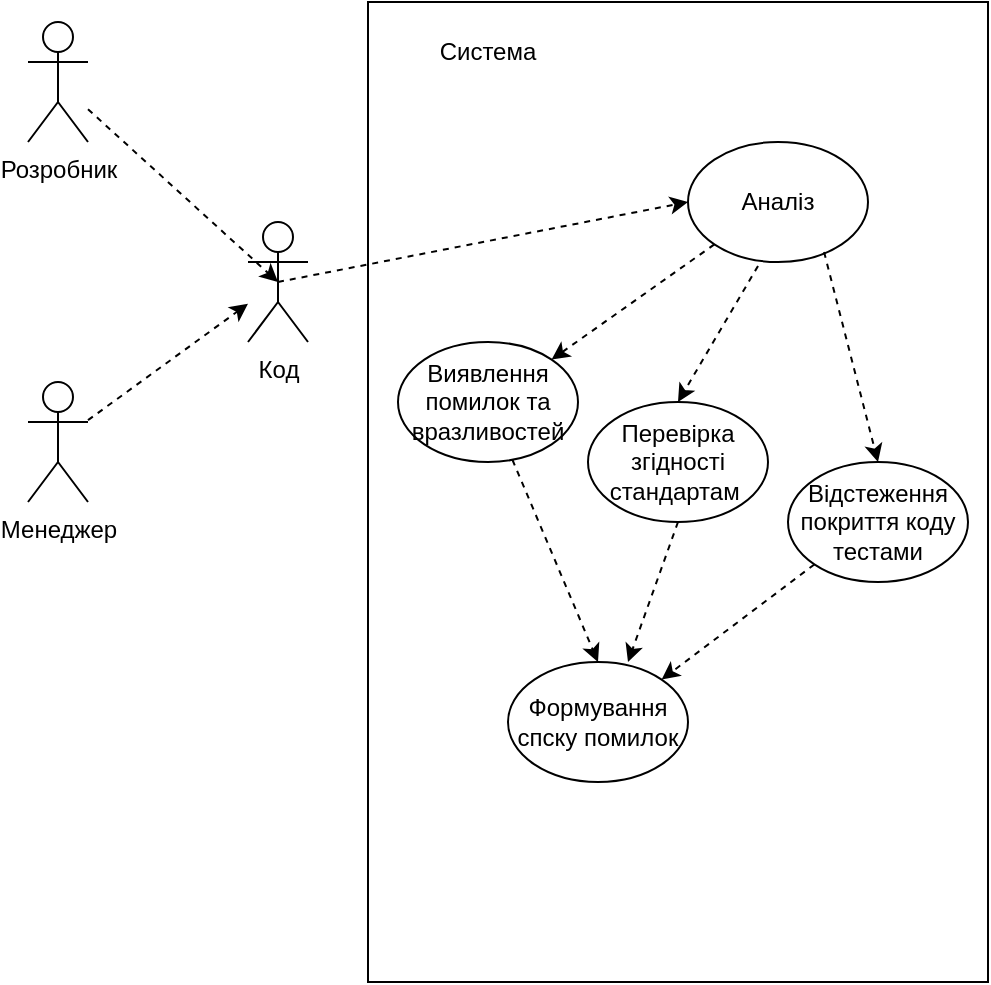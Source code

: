 <mxfile version="22.1.11" type="device">
  <diagram name="Страница — 1" id="PxV-aLQnVu3vg3B-8tzA">
    <mxGraphModel dx="1539" dy="736" grid="1" gridSize="10" guides="1" tooltips="1" connect="1" arrows="1" fold="1" page="1" pageScale="1" pageWidth="827" pageHeight="1169" math="0" shadow="0">
      <root>
        <mxCell id="0" />
        <mxCell id="1" parent="0" />
        <mxCell id="9vtQVfZT3yNT-jPrZv7b-1" value="Розробник&lt;br&gt;" style="shape=umlActor;verticalLabelPosition=bottom;verticalAlign=top;html=1;outlineConnect=0;" vertex="1" parent="1">
          <mxGeometry x="10" y="180" width="30" height="60" as="geometry" />
        </mxCell>
        <mxCell id="9vtQVfZT3yNT-jPrZv7b-5" value="" style="rounded=0;whiteSpace=wrap;html=1;" vertex="1" parent="1">
          <mxGeometry x="180" y="170" width="310" height="490" as="geometry" />
        </mxCell>
        <mxCell id="9vtQVfZT3yNT-jPrZv7b-15" value="Система" style="text;html=1;strokeColor=none;fillColor=none;align=center;verticalAlign=middle;whiteSpace=wrap;rounded=0;" vertex="1" parent="1">
          <mxGeometry x="210" y="180" width="60" height="30" as="geometry" />
        </mxCell>
        <mxCell id="9vtQVfZT3yNT-jPrZv7b-18" value="Менеджер" style="shape=umlActor;verticalLabelPosition=bottom;verticalAlign=top;html=1;outlineConnect=0;" vertex="1" parent="1">
          <mxGeometry x="10" y="360" width="30" height="60" as="geometry" />
        </mxCell>
        <mxCell id="9vtQVfZT3yNT-jPrZv7b-24" value="Код" style="shape=umlActor;verticalLabelPosition=bottom;verticalAlign=top;html=1;outlineConnect=0;" vertex="1" parent="1">
          <mxGeometry x="120" y="280" width="30" height="60" as="geometry" />
        </mxCell>
        <mxCell id="9vtQVfZT3yNT-jPrZv7b-25" value="" style="endArrow=classic;html=1;rounded=0;entryX=0.5;entryY=0.5;entryDx=0;entryDy=0;dashed=1;entryPerimeter=0;" edge="1" parent="1" source="9vtQVfZT3yNT-jPrZv7b-1" target="9vtQVfZT3yNT-jPrZv7b-24">
          <mxGeometry width="50" height="50" relative="1" as="geometry">
            <mxPoint x="310" y="305" as="sourcePoint" />
            <mxPoint x="310" y="340" as="targetPoint" />
          </mxGeometry>
        </mxCell>
        <mxCell id="9vtQVfZT3yNT-jPrZv7b-26" value="" style="endArrow=classic;html=1;rounded=0;dashed=1;" edge="1" parent="1" source="9vtQVfZT3yNT-jPrZv7b-18" target="9vtQVfZT3yNT-jPrZv7b-24">
          <mxGeometry width="50" height="50" relative="1" as="geometry">
            <mxPoint x="320" y="315" as="sourcePoint" />
            <mxPoint x="320" y="350" as="targetPoint" />
          </mxGeometry>
        </mxCell>
        <mxCell id="9vtQVfZT3yNT-jPrZv7b-27" value="Аналіз" style="ellipse;whiteSpace=wrap;html=1;" vertex="1" parent="1">
          <mxGeometry x="340" y="240" width="90" height="60" as="geometry" />
        </mxCell>
        <mxCell id="9vtQVfZT3yNT-jPrZv7b-28" value="Виявлення помилок та вразливостей" style="ellipse;whiteSpace=wrap;html=1;" vertex="1" parent="1">
          <mxGeometry x="195" y="340" width="90" height="60" as="geometry" />
        </mxCell>
        <mxCell id="9vtQVfZT3yNT-jPrZv7b-29" value="Відстеження покриття коду тестами" style="ellipse;whiteSpace=wrap;html=1;" vertex="1" parent="1">
          <mxGeometry x="390" y="400" width="90" height="60" as="geometry" />
        </mxCell>
        <mxCell id="9vtQVfZT3yNT-jPrZv7b-30" value="Перевірка згідності стандартам&amp;nbsp;" style="ellipse;whiteSpace=wrap;html=1;" vertex="1" parent="1">
          <mxGeometry x="290" y="370" width="90" height="60" as="geometry" />
        </mxCell>
        <mxCell id="9vtQVfZT3yNT-jPrZv7b-31" value="Формування спску помилок" style="ellipse;whiteSpace=wrap;html=1;" vertex="1" parent="1">
          <mxGeometry x="250" y="500" width="90" height="60" as="geometry" />
        </mxCell>
        <mxCell id="9vtQVfZT3yNT-jPrZv7b-32" value="" style="endArrow=classic;html=1;rounded=0;entryX=0;entryY=0.5;entryDx=0;entryDy=0;dashed=1;exitX=0.5;exitY=0.5;exitDx=0;exitDy=0;exitPerimeter=0;" edge="1" parent="1" source="9vtQVfZT3yNT-jPrZv7b-24" target="9vtQVfZT3yNT-jPrZv7b-27">
          <mxGeometry width="50" height="50" relative="1" as="geometry">
            <mxPoint x="70" y="180" as="sourcePoint" />
            <mxPoint x="165" y="266" as="targetPoint" />
          </mxGeometry>
        </mxCell>
        <mxCell id="9vtQVfZT3yNT-jPrZv7b-33" value="" style="endArrow=classic;html=1;rounded=0;entryX=1;entryY=0;entryDx=0;entryDy=0;dashed=1;exitX=0;exitY=1;exitDx=0;exitDy=0;" edge="1" parent="1" source="9vtQVfZT3yNT-jPrZv7b-27" target="9vtQVfZT3yNT-jPrZv7b-28">
          <mxGeometry width="50" height="50" relative="1" as="geometry">
            <mxPoint x="145" y="320" as="sourcePoint" />
            <mxPoint x="350" y="280" as="targetPoint" />
          </mxGeometry>
        </mxCell>
        <mxCell id="9vtQVfZT3yNT-jPrZv7b-35" value="" style="endArrow=classic;html=1;rounded=0;entryX=0.5;entryY=0;entryDx=0;entryDy=0;dashed=1;exitX=0.389;exitY=1.033;exitDx=0;exitDy=0;exitPerimeter=0;" edge="1" parent="1" source="9vtQVfZT3yNT-jPrZv7b-27" target="9vtQVfZT3yNT-jPrZv7b-30">
          <mxGeometry width="50" height="50" relative="1" as="geometry">
            <mxPoint x="363" y="301" as="sourcePoint" />
            <mxPoint x="282" y="359" as="targetPoint" />
          </mxGeometry>
        </mxCell>
        <mxCell id="9vtQVfZT3yNT-jPrZv7b-36" value="" style="endArrow=classic;html=1;rounded=0;entryX=0.5;entryY=0;entryDx=0;entryDy=0;dashed=1;exitX=0.756;exitY=0.917;exitDx=0;exitDy=0;exitPerimeter=0;" edge="1" parent="1" source="9vtQVfZT3yNT-jPrZv7b-27" target="9vtQVfZT3yNT-jPrZv7b-29">
          <mxGeometry width="50" height="50" relative="1" as="geometry">
            <mxPoint x="373" y="311" as="sourcePoint" />
            <mxPoint x="292" y="369" as="targetPoint" />
          </mxGeometry>
        </mxCell>
        <mxCell id="9vtQVfZT3yNT-jPrZv7b-37" value="" style="endArrow=classic;html=1;rounded=0;entryX=0.5;entryY=0;entryDx=0;entryDy=0;dashed=1;" edge="1" parent="1" source="9vtQVfZT3yNT-jPrZv7b-28" target="9vtQVfZT3yNT-jPrZv7b-31">
          <mxGeometry width="50" height="50" relative="1" as="geometry">
            <mxPoint x="280.5" y="440" as="sourcePoint" />
            <mxPoint x="199.5" y="498" as="targetPoint" />
          </mxGeometry>
        </mxCell>
        <mxCell id="9vtQVfZT3yNT-jPrZv7b-38" value="" style="endArrow=classic;html=1;rounded=0;dashed=1;exitX=0.5;exitY=1;exitDx=0;exitDy=0;" edge="1" parent="1" source="9vtQVfZT3yNT-jPrZv7b-30">
          <mxGeometry width="50" height="50" relative="1" as="geometry">
            <mxPoint x="262" y="409" as="sourcePoint" />
            <mxPoint x="310" y="500" as="targetPoint" />
          </mxGeometry>
        </mxCell>
        <mxCell id="9vtQVfZT3yNT-jPrZv7b-39" value="" style="endArrow=classic;html=1;rounded=0;dashed=1;exitX=0;exitY=1;exitDx=0;exitDy=0;entryX=1;entryY=0;entryDx=0;entryDy=0;" edge="1" parent="1" source="9vtQVfZT3yNT-jPrZv7b-29" target="9vtQVfZT3yNT-jPrZv7b-31">
          <mxGeometry width="50" height="50" relative="1" as="geometry">
            <mxPoint x="345" y="440" as="sourcePoint" />
            <mxPoint x="320" y="510" as="targetPoint" />
          </mxGeometry>
        </mxCell>
      </root>
    </mxGraphModel>
  </diagram>
</mxfile>
